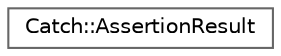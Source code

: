 digraph "Graphical Class Hierarchy"
{
 // LATEX_PDF_SIZE
  bgcolor="transparent";
  edge [fontname=Helvetica,fontsize=10,labelfontname=Helvetica,labelfontsize=10];
  node [fontname=Helvetica,fontsize=10,shape=box,height=0.2,width=0.4];
  rankdir="LR";
  Node0 [id="Node000000",label="Catch::AssertionResult",height=0.2,width=0.4,color="grey40", fillcolor="white", style="filled",URL="$classCatch_1_1AssertionResult.html",tooltip=" "];
}
